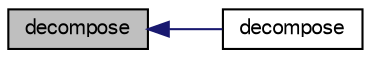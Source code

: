 digraph "decompose"
{
  bgcolor="transparent";
  edge [fontname="FreeSans",fontsize="10",labelfontname="FreeSans",labelfontsize="10"];
  node [fontname="FreeSans",fontsize="10",shape=record];
  rankdir="LR";
  Node1 [label="decompose",height=0.2,width=0.4,color="black", fillcolor="grey75", style="filled" fontcolor="black"];
  Node1 -> Node2 [dir="back",color="midnightblue",fontsize="10",style="solid",fontname="FreeSans"];
  Node2 [label="decompose",height=0.2,width=0.4,color="black",URL="$a02243.html#a3dc1a5b88e04251d88c036f77b676032",tooltip="Like decompose but with uniform weights on the points. "];
}
